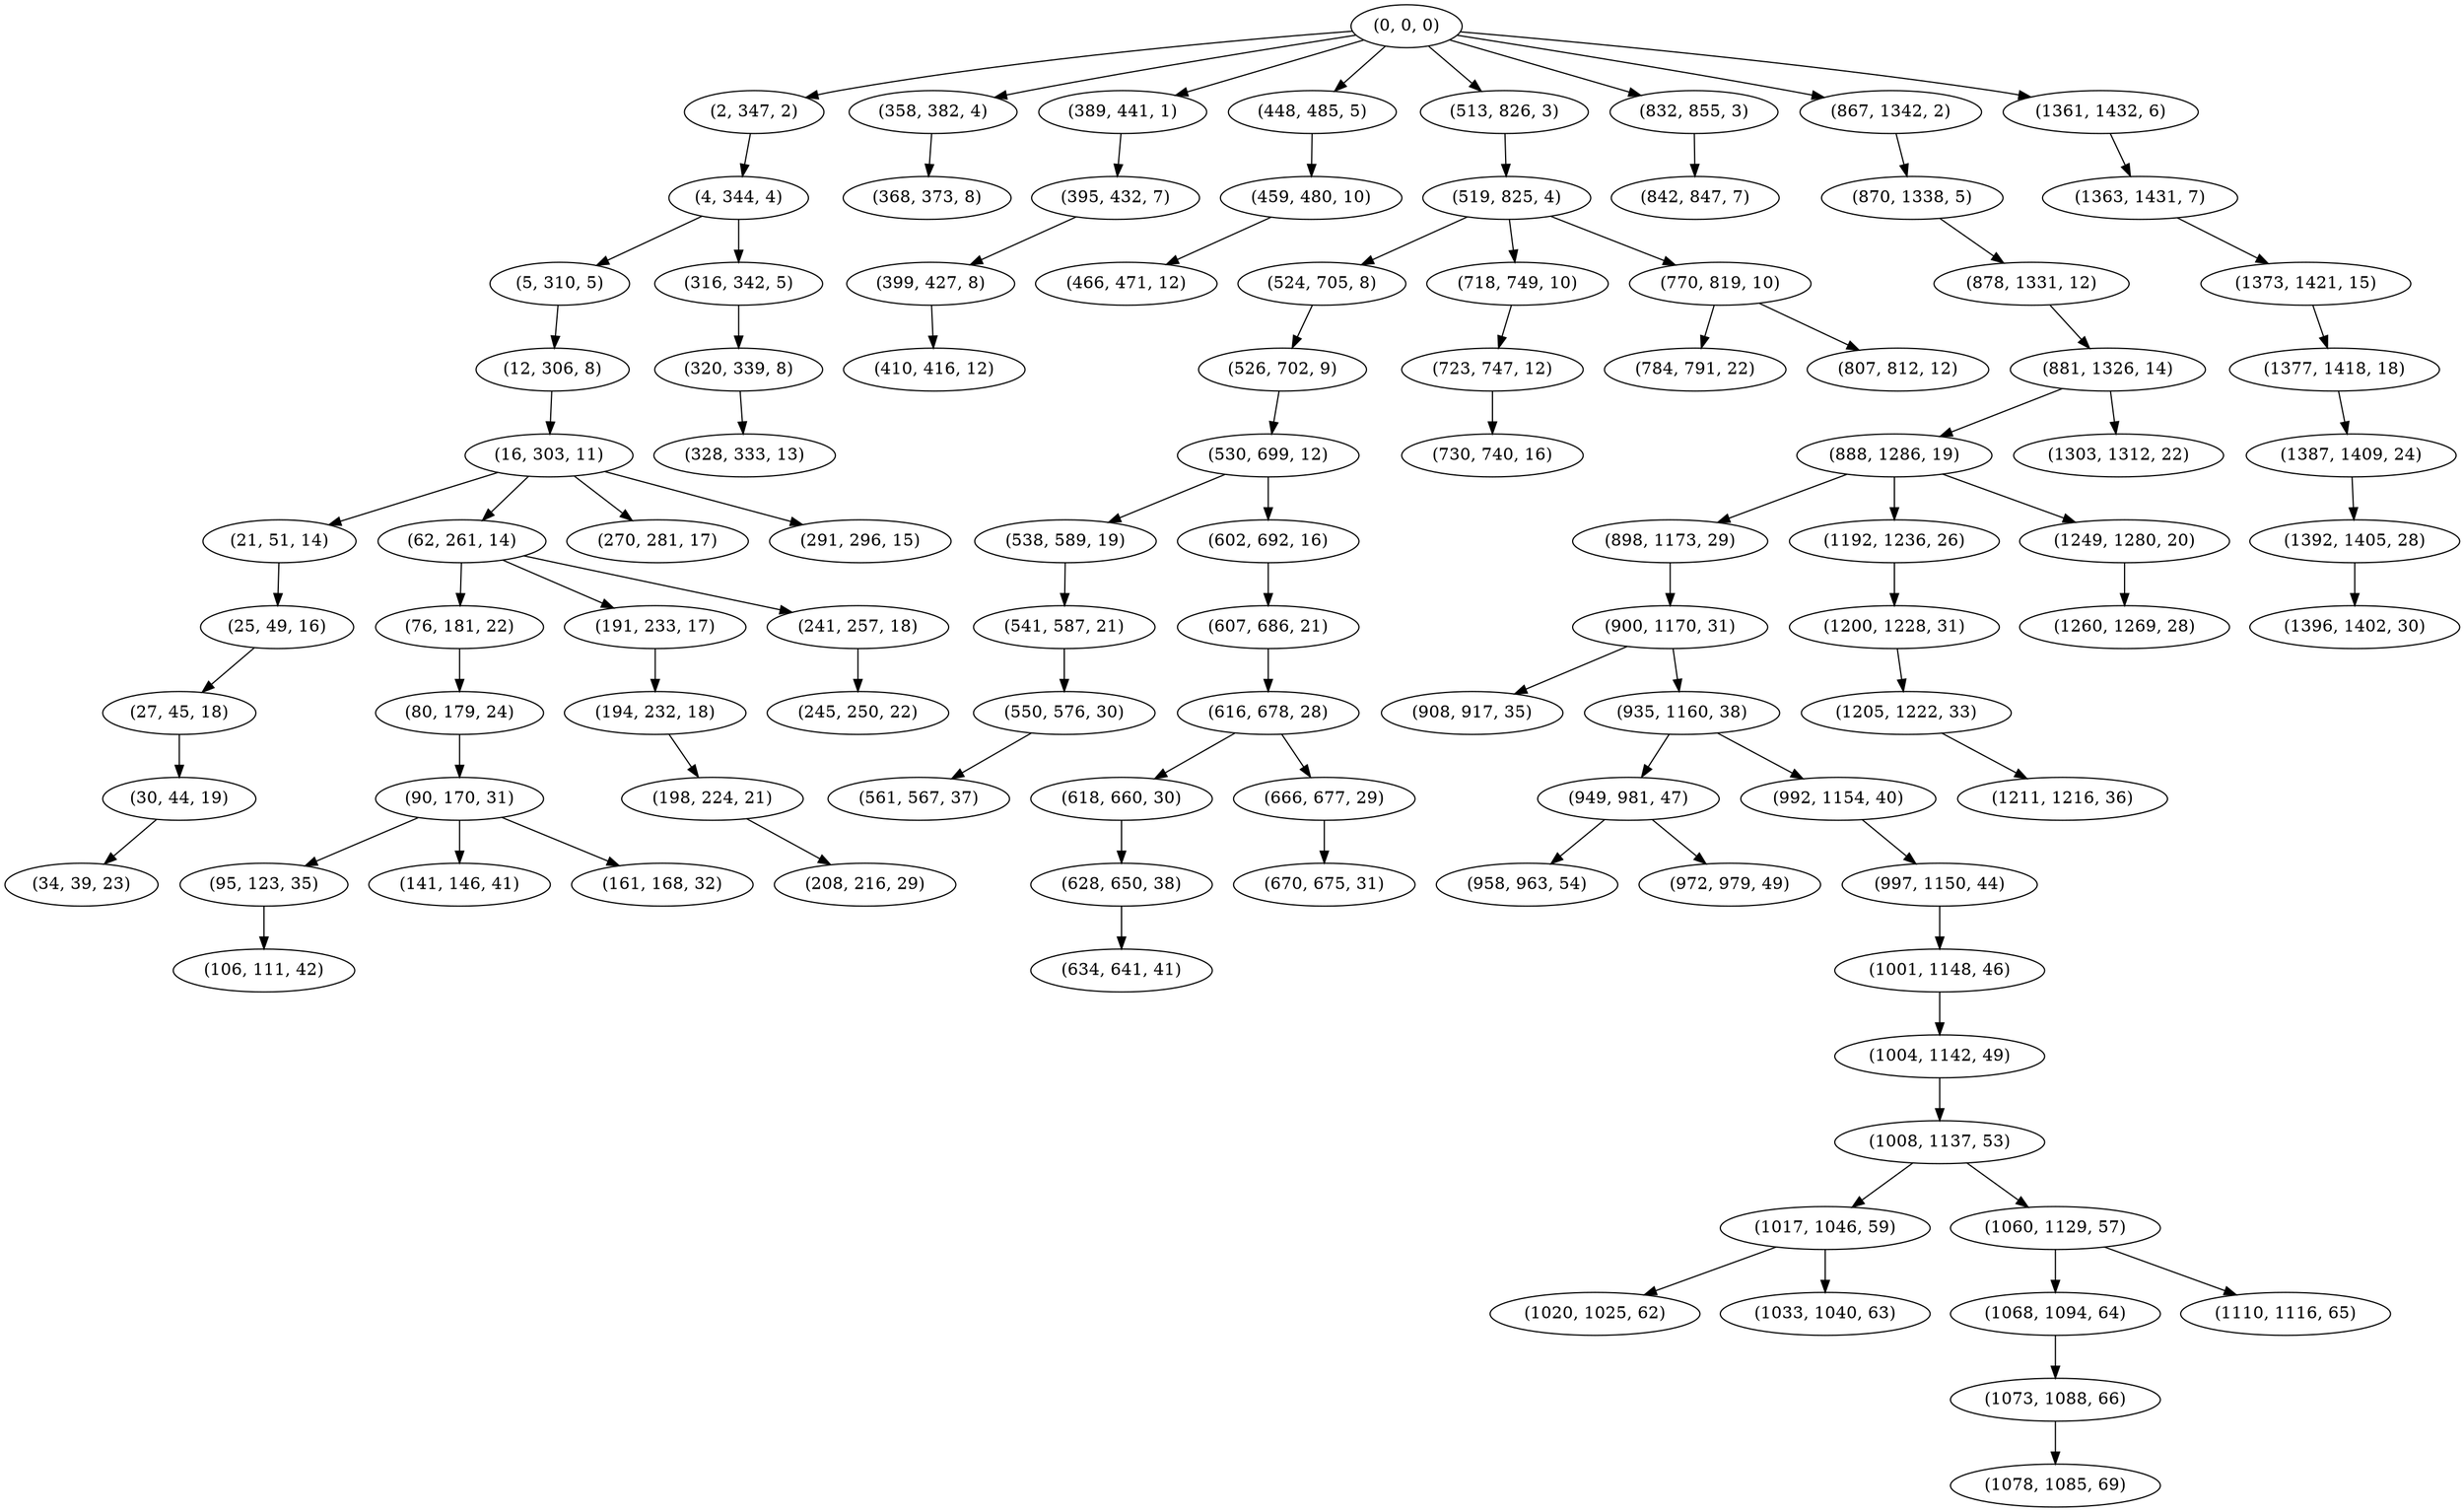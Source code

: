 digraph tree {
    "(0, 0, 0)";
    "(2, 347, 2)";
    "(4, 344, 4)";
    "(5, 310, 5)";
    "(12, 306, 8)";
    "(16, 303, 11)";
    "(21, 51, 14)";
    "(25, 49, 16)";
    "(27, 45, 18)";
    "(30, 44, 19)";
    "(34, 39, 23)";
    "(62, 261, 14)";
    "(76, 181, 22)";
    "(80, 179, 24)";
    "(90, 170, 31)";
    "(95, 123, 35)";
    "(106, 111, 42)";
    "(141, 146, 41)";
    "(161, 168, 32)";
    "(191, 233, 17)";
    "(194, 232, 18)";
    "(198, 224, 21)";
    "(208, 216, 29)";
    "(241, 257, 18)";
    "(245, 250, 22)";
    "(270, 281, 17)";
    "(291, 296, 15)";
    "(316, 342, 5)";
    "(320, 339, 8)";
    "(328, 333, 13)";
    "(358, 382, 4)";
    "(368, 373, 8)";
    "(389, 441, 1)";
    "(395, 432, 7)";
    "(399, 427, 8)";
    "(410, 416, 12)";
    "(448, 485, 5)";
    "(459, 480, 10)";
    "(466, 471, 12)";
    "(513, 826, 3)";
    "(519, 825, 4)";
    "(524, 705, 8)";
    "(526, 702, 9)";
    "(530, 699, 12)";
    "(538, 589, 19)";
    "(541, 587, 21)";
    "(550, 576, 30)";
    "(561, 567, 37)";
    "(602, 692, 16)";
    "(607, 686, 21)";
    "(616, 678, 28)";
    "(618, 660, 30)";
    "(628, 650, 38)";
    "(634, 641, 41)";
    "(666, 677, 29)";
    "(670, 675, 31)";
    "(718, 749, 10)";
    "(723, 747, 12)";
    "(730, 740, 16)";
    "(770, 819, 10)";
    "(784, 791, 22)";
    "(807, 812, 12)";
    "(832, 855, 3)";
    "(842, 847, 7)";
    "(867, 1342, 2)";
    "(870, 1338, 5)";
    "(878, 1331, 12)";
    "(881, 1326, 14)";
    "(888, 1286, 19)";
    "(898, 1173, 29)";
    "(900, 1170, 31)";
    "(908, 917, 35)";
    "(935, 1160, 38)";
    "(949, 981, 47)";
    "(958, 963, 54)";
    "(972, 979, 49)";
    "(992, 1154, 40)";
    "(997, 1150, 44)";
    "(1001, 1148, 46)";
    "(1004, 1142, 49)";
    "(1008, 1137, 53)";
    "(1017, 1046, 59)";
    "(1020, 1025, 62)";
    "(1033, 1040, 63)";
    "(1060, 1129, 57)";
    "(1068, 1094, 64)";
    "(1073, 1088, 66)";
    "(1078, 1085, 69)";
    "(1110, 1116, 65)";
    "(1192, 1236, 26)";
    "(1200, 1228, 31)";
    "(1205, 1222, 33)";
    "(1211, 1216, 36)";
    "(1249, 1280, 20)";
    "(1260, 1269, 28)";
    "(1303, 1312, 22)";
    "(1361, 1432, 6)";
    "(1363, 1431, 7)";
    "(1373, 1421, 15)";
    "(1377, 1418, 18)";
    "(1387, 1409, 24)";
    "(1392, 1405, 28)";
    "(1396, 1402, 30)";
    "(0, 0, 0)" -> "(2, 347, 2)";
    "(0, 0, 0)" -> "(358, 382, 4)";
    "(0, 0, 0)" -> "(389, 441, 1)";
    "(0, 0, 0)" -> "(448, 485, 5)";
    "(0, 0, 0)" -> "(513, 826, 3)";
    "(0, 0, 0)" -> "(832, 855, 3)";
    "(0, 0, 0)" -> "(867, 1342, 2)";
    "(0, 0, 0)" -> "(1361, 1432, 6)";
    "(2, 347, 2)" -> "(4, 344, 4)";
    "(4, 344, 4)" -> "(5, 310, 5)";
    "(4, 344, 4)" -> "(316, 342, 5)";
    "(5, 310, 5)" -> "(12, 306, 8)";
    "(12, 306, 8)" -> "(16, 303, 11)";
    "(16, 303, 11)" -> "(21, 51, 14)";
    "(16, 303, 11)" -> "(62, 261, 14)";
    "(16, 303, 11)" -> "(270, 281, 17)";
    "(16, 303, 11)" -> "(291, 296, 15)";
    "(21, 51, 14)" -> "(25, 49, 16)";
    "(25, 49, 16)" -> "(27, 45, 18)";
    "(27, 45, 18)" -> "(30, 44, 19)";
    "(30, 44, 19)" -> "(34, 39, 23)";
    "(62, 261, 14)" -> "(76, 181, 22)";
    "(62, 261, 14)" -> "(191, 233, 17)";
    "(62, 261, 14)" -> "(241, 257, 18)";
    "(76, 181, 22)" -> "(80, 179, 24)";
    "(80, 179, 24)" -> "(90, 170, 31)";
    "(90, 170, 31)" -> "(95, 123, 35)";
    "(90, 170, 31)" -> "(141, 146, 41)";
    "(90, 170, 31)" -> "(161, 168, 32)";
    "(95, 123, 35)" -> "(106, 111, 42)";
    "(191, 233, 17)" -> "(194, 232, 18)";
    "(194, 232, 18)" -> "(198, 224, 21)";
    "(198, 224, 21)" -> "(208, 216, 29)";
    "(241, 257, 18)" -> "(245, 250, 22)";
    "(316, 342, 5)" -> "(320, 339, 8)";
    "(320, 339, 8)" -> "(328, 333, 13)";
    "(358, 382, 4)" -> "(368, 373, 8)";
    "(389, 441, 1)" -> "(395, 432, 7)";
    "(395, 432, 7)" -> "(399, 427, 8)";
    "(399, 427, 8)" -> "(410, 416, 12)";
    "(448, 485, 5)" -> "(459, 480, 10)";
    "(459, 480, 10)" -> "(466, 471, 12)";
    "(513, 826, 3)" -> "(519, 825, 4)";
    "(519, 825, 4)" -> "(524, 705, 8)";
    "(519, 825, 4)" -> "(718, 749, 10)";
    "(519, 825, 4)" -> "(770, 819, 10)";
    "(524, 705, 8)" -> "(526, 702, 9)";
    "(526, 702, 9)" -> "(530, 699, 12)";
    "(530, 699, 12)" -> "(538, 589, 19)";
    "(530, 699, 12)" -> "(602, 692, 16)";
    "(538, 589, 19)" -> "(541, 587, 21)";
    "(541, 587, 21)" -> "(550, 576, 30)";
    "(550, 576, 30)" -> "(561, 567, 37)";
    "(602, 692, 16)" -> "(607, 686, 21)";
    "(607, 686, 21)" -> "(616, 678, 28)";
    "(616, 678, 28)" -> "(618, 660, 30)";
    "(616, 678, 28)" -> "(666, 677, 29)";
    "(618, 660, 30)" -> "(628, 650, 38)";
    "(628, 650, 38)" -> "(634, 641, 41)";
    "(666, 677, 29)" -> "(670, 675, 31)";
    "(718, 749, 10)" -> "(723, 747, 12)";
    "(723, 747, 12)" -> "(730, 740, 16)";
    "(770, 819, 10)" -> "(784, 791, 22)";
    "(770, 819, 10)" -> "(807, 812, 12)";
    "(832, 855, 3)" -> "(842, 847, 7)";
    "(867, 1342, 2)" -> "(870, 1338, 5)";
    "(870, 1338, 5)" -> "(878, 1331, 12)";
    "(878, 1331, 12)" -> "(881, 1326, 14)";
    "(881, 1326, 14)" -> "(888, 1286, 19)";
    "(881, 1326, 14)" -> "(1303, 1312, 22)";
    "(888, 1286, 19)" -> "(898, 1173, 29)";
    "(888, 1286, 19)" -> "(1192, 1236, 26)";
    "(888, 1286, 19)" -> "(1249, 1280, 20)";
    "(898, 1173, 29)" -> "(900, 1170, 31)";
    "(900, 1170, 31)" -> "(908, 917, 35)";
    "(900, 1170, 31)" -> "(935, 1160, 38)";
    "(935, 1160, 38)" -> "(949, 981, 47)";
    "(935, 1160, 38)" -> "(992, 1154, 40)";
    "(949, 981, 47)" -> "(958, 963, 54)";
    "(949, 981, 47)" -> "(972, 979, 49)";
    "(992, 1154, 40)" -> "(997, 1150, 44)";
    "(997, 1150, 44)" -> "(1001, 1148, 46)";
    "(1001, 1148, 46)" -> "(1004, 1142, 49)";
    "(1004, 1142, 49)" -> "(1008, 1137, 53)";
    "(1008, 1137, 53)" -> "(1017, 1046, 59)";
    "(1008, 1137, 53)" -> "(1060, 1129, 57)";
    "(1017, 1046, 59)" -> "(1020, 1025, 62)";
    "(1017, 1046, 59)" -> "(1033, 1040, 63)";
    "(1060, 1129, 57)" -> "(1068, 1094, 64)";
    "(1060, 1129, 57)" -> "(1110, 1116, 65)";
    "(1068, 1094, 64)" -> "(1073, 1088, 66)";
    "(1073, 1088, 66)" -> "(1078, 1085, 69)";
    "(1192, 1236, 26)" -> "(1200, 1228, 31)";
    "(1200, 1228, 31)" -> "(1205, 1222, 33)";
    "(1205, 1222, 33)" -> "(1211, 1216, 36)";
    "(1249, 1280, 20)" -> "(1260, 1269, 28)";
    "(1361, 1432, 6)" -> "(1363, 1431, 7)";
    "(1363, 1431, 7)" -> "(1373, 1421, 15)";
    "(1373, 1421, 15)" -> "(1377, 1418, 18)";
    "(1377, 1418, 18)" -> "(1387, 1409, 24)";
    "(1387, 1409, 24)" -> "(1392, 1405, 28)";
    "(1392, 1405, 28)" -> "(1396, 1402, 30)";
}
